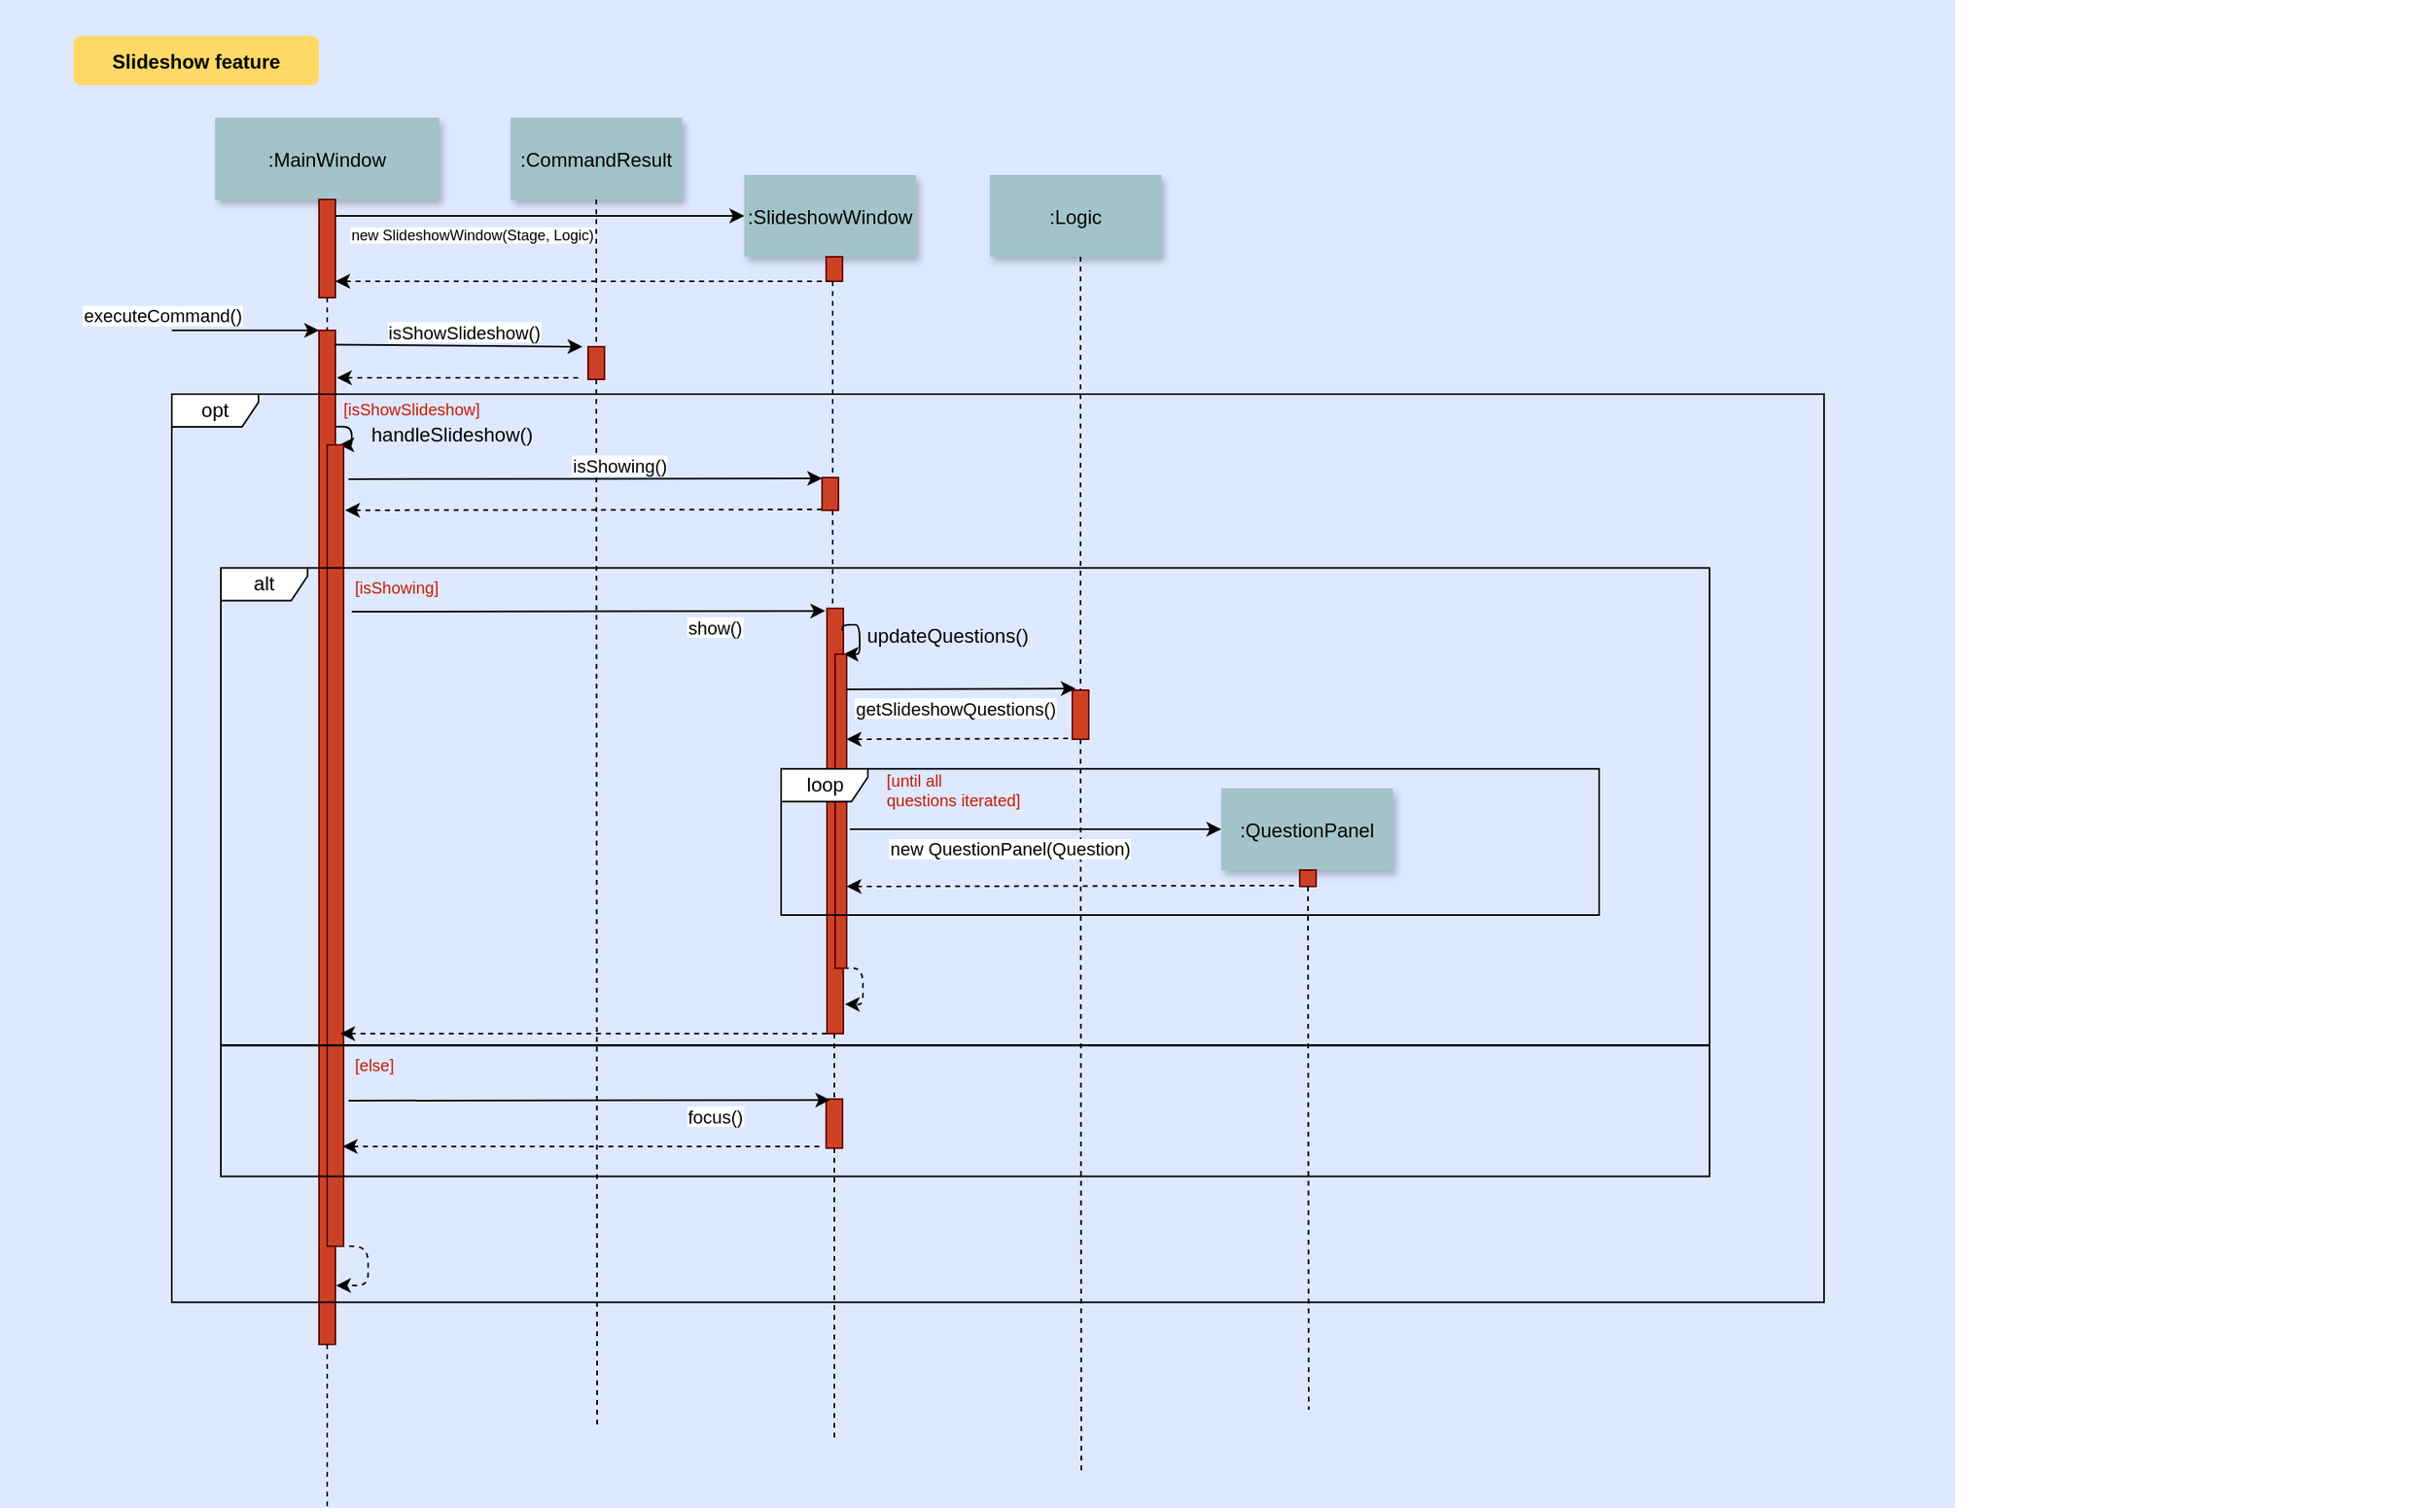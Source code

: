 <mxfile version="12.1.3" type="device" pages="1"><diagram name="Page-1" id="9361dd3d-8414-5efd-6122-117bd74ce7a7"><mxGraphModel dx="932" dy="917" grid="1" gridSize="10" guides="1" tooltips="1" connect="1" arrows="1" fold="1" page="0" pageScale="1.5" pageWidth="826" pageHeight="1169" background="#ffffff" math="0" shadow="0"><root><mxCell id="0"/><mxCell id="1" parent="0"/><mxCell id="69" value="" style="fillColor=#DEE8FF;strokeColor=none" parent="1" vertex="1"><mxGeometry x="5" y="-2" width="1195" height="922" as="geometry"/></mxCell><mxCell id="fjkoWwOl3rDA__cH2UTF-113" style="edgeStyle=orthogonalEdgeStyle;rounded=1;orthogonalLoop=1;jettySize=auto;html=1;exitX=0.988;exitY=0.095;exitDx=0;exitDy=0;exitPerimeter=0;entryX=0.75;entryY=0;entryDx=0;entryDy=0;" parent="1" source="2" target="fjkoWwOl3rDA__cH2UTF-107" edge="1"><mxGeometry relative="1" as="geometry"><Array as="points"><mxPoint x="220" y="259"/><mxPoint x="220" y="270"/></Array></mxGeometry></mxCell><mxCell id="2" value="" style="fillColor=#CC4125;strokeColor=#660000" parent="1" vertex="1"><mxGeometry x="200" y="200" width="10" height="620" as="geometry"/></mxCell><mxCell id="3" value="executeCommand()" style="edgeStyle=none;verticalLabelPosition=top;verticalAlign=bottom;labelPosition=left;align=right" parent="1" edge="1"><mxGeometry x="110" y="100" width="100" height="100" as="geometry"><mxPoint x="110" y="200" as="sourcePoint"/><mxPoint x="200" y="200" as="targetPoint"/></mxGeometry></mxCell><mxCell id="4" value=":MainWindow" style="shadow=1;fillColor=#A2C4C9;strokeColor=none" parent="1" vertex="1"><mxGeometry x="136.5" y="70" width="137" height="50" as="geometry"/></mxCell><mxCell id="7" value=":CommandResult" style="shadow=1;fillColor=#A2C4C9;strokeColor=none" parent="1" vertex="1"><mxGeometry x="317" y="70" width="105" height="50" as="geometry"/></mxCell><mxCell id="33" value="" style="edgeStyle=elbowEdgeStyle;elbow=horizontal;endArrow=none;dashed=1" parent="1" source="fjkoWwOl3rDA__cH2UTF-145" target="2" edge="1"><mxGeometry x="230.0" y="310" width="100" height="100" as="geometry"><mxPoint x="230.0" y="410" as="sourcePoint"/><mxPoint x="330" y="310" as="targetPoint"/></mxGeometry></mxCell><mxCell id="44" value="" style="edgeStyle=none;dashed=1;endArrow=none" parent="1" source="2" edge="1"><mxGeometry x="50" y="360" width="100" height="100" as="geometry"><mxPoint x="50" y="460" as="sourcePoint"/><mxPoint x="205" y="920" as="targetPoint"/></mxGeometry></mxCell><mxCell id="71" value="Slideshow feature" style="rounded=1;fontStyle=1;fillColor=#FFD966;strokeColor=none" parent="1" vertex="1"><mxGeometry x="50" y="20" width="150" height="30" as="geometry"/></mxCell><mxCell id="fjkoWwOl3rDA__cH2UTF-115" style="edgeStyle=orthogonalEdgeStyle;rounded=1;orthogonalLoop=1;jettySize=auto;html=1;exitX=0.75;exitY=1;exitDx=0;exitDy=0;entryX=1.043;entryY=0.942;entryDx=0;entryDy=0;dashed=1;entryPerimeter=0;" parent="1" source="fjkoWwOl3rDA__cH2UTF-107" target="2" edge="1"><mxGeometry relative="1" as="geometry"><mxPoint x="212.172" y="293.207" as="sourcePoint"/><mxPoint x="210.103" y="305.621" as="targetPoint"/><Array as="points"><mxPoint x="230" y="760"/><mxPoint x="230" y="784"/></Array></mxGeometry></mxCell><mxCell id="fjkoWwOl3rDA__cH2UTF-107" value="" style="fillColor=#CC4125;strokeColor=#660000" parent="1" vertex="1"><mxGeometry x="205" y="270" width="10" height="490" as="geometry"/></mxCell><mxCell id="fjkoWwOl3rDA__cH2UTF-116" value="handleSlideshow()" style="text;html=1;" parent="1" vertex="1"><mxGeometry x="230" y="250" width="70" height="30" as="geometry"/></mxCell><mxCell id="fjkoWwOl3rDA__cH2UTF-118" value="" style="fillColor=#CC4125;strokeColor=#660000" parent="1" vertex="1"><mxGeometry x="364.5" y="210" width="10" height="20" as="geometry"/></mxCell><mxCell id="fjkoWwOl3rDA__cH2UTF-119" value="isShowSlideshow()" style="edgeStyle=none;verticalLabelPosition=top;verticalAlign=bottom;labelPosition=left;align=right;exitX=1.286;exitY=0.067;exitDx=0;exitDy=0;exitPerimeter=0;" parent="1" edge="1"><mxGeometry x="-3" y="60" width="100" height="100" as="geometry"><mxPoint x="209.86" y="208.71" as="sourcePoint"/><mxPoint x="361" y="210" as="targetPoint"/><mxPoint x="52" y="1" as="offset"/></mxGeometry></mxCell><mxCell id="fjkoWwOl3rDA__cH2UTF-120" value="" style="edgeStyle=none;verticalLabelPosition=top;verticalAlign=bottom;labelPosition=left;align=right;endArrow=none;startArrow=classic;dashed=1;" parent="1" edge="1"><mxGeometry x="279" y="129.259" width="100" height="100" as="geometry"><mxPoint x="211" y="229" as="sourcePoint"/><mxPoint x="360" y="229" as="targetPoint"/></mxGeometry></mxCell><mxCell id="fjkoWwOl3rDA__cH2UTF-121" value="" style="edgeStyle=elbowEdgeStyle;elbow=horizontal;endArrow=none;dashed=1" parent="1" source="7" target="fjkoWwOl3rDA__cH2UTF-118" edge="1"><mxGeometry x="394.5" y="320" width="100" height="100" as="geometry"><mxPoint x="369.776" y="130.0" as="sourcePoint"/><mxPoint x="494.5" y="320" as="targetPoint"/></mxGeometry></mxCell><mxCell id="fjkoWwOl3rDA__cH2UTF-122" value="" style="edgeStyle=none;dashed=1;endArrow=none" parent="1" source="fjkoWwOl3rDA__cH2UTF-118" edge="1"><mxGeometry x="214.5" y="370" width="100" height="100" as="geometry"><mxPoint x="214.5" y="470" as="sourcePoint"/><mxPoint x="370" y="870" as="targetPoint"/></mxGeometry></mxCell><mxCell id="fjkoWwOl3rDA__cH2UTF-141" value=":SlideshowWindow" style="shadow=1;fillColor=#A2C4C9;strokeColor=none" parent="1" vertex="1"><mxGeometry x="460" y="105" width="105" height="50" as="geometry"/></mxCell><mxCell id="fjkoWwOl3rDA__cH2UTF-142" value="" style="fillColor=#CC4125;strokeColor=#660000" parent="1" vertex="1"><mxGeometry x="510.5" y="370" width="10" height="260" as="geometry"/></mxCell><mxCell id="fjkoWwOl3rDA__cH2UTF-143" value="" style="edgeStyle=elbowEdgeStyle;elbow=horizontal;endArrow=none;dashed=1" parent="1" source="fjkoWwOl3rDA__cH2UTF-183" target="fjkoWwOl3rDA__cH2UTF-142" edge="1"><mxGeometry x="537.5" y="355" width="100" height="100" as="geometry"><mxPoint x="512.776" y="165.0" as="sourcePoint"/><mxPoint x="637.5" y="355" as="targetPoint"/></mxGeometry></mxCell><mxCell id="fjkoWwOl3rDA__cH2UTF-144" value="" style="edgeStyle=none;dashed=1;endArrow=none" parent="1" source="fjkoWwOl3rDA__cH2UTF-189" edge="1"><mxGeometry x="359.5" y="380" width="100" height="100" as="geometry"><mxPoint x="515" y="630" as="sourcePoint"/><mxPoint x="515" y="880" as="targetPoint"/></mxGeometry></mxCell><mxCell id="fjkoWwOl3rDA__cH2UTF-145" value="" style="fillColor=#CC4125;strokeColor=#660000" parent="1" vertex="1"><mxGeometry x="200" y="120" width="10" height="60" as="geometry"/></mxCell><mxCell id="fjkoWwOl3rDA__cH2UTF-146" value="" style="edgeStyle=elbowEdgeStyle;elbow=horizontal;endArrow=none;dashed=1" parent="1" source="4" target="fjkoWwOl3rDA__cH2UTF-145" edge="1"><mxGeometry x="230.0" y="310" width="100" height="100" as="geometry"><mxPoint x="205.286" y="120" as="sourcePoint"/><mxPoint x="205.286" y="170" as="targetPoint"/></mxGeometry></mxCell><mxCell id="fjkoWwOl3rDA__cH2UTF-147" value="new SlideshowWindow(Stage, Logic)" style="edgeStyle=none;verticalLabelPosition=top;verticalAlign=bottom;labelPosition=left;align=right;fontSize=9;" parent="1" edge="1"><mxGeometry width="100" height="100" as="geometry"><mxPoint x="210" y="130" as="sourcePoint"/><mxPoint x="460" y="130" as="targetPoint"/><mxPoint x="35" y="20" as="offset"/></mxGeometry></mxCell><mxCell id="fjkoWwOl3rDA__cH2UTF-149" value="show()" style="edgeStyle=none;verticalLabelPosition=top;verticalAlign=bottom;labelPosition=left;align=right;entryX=-0.107;entryY=0.006;entryDx=0;entryDy=0;entryPerimeter=0;" parent="1" target="fjkoWwOl3rDA__cH2UTF-142" edge="1"><mxGeometry x="2.5" y="130" width="100" height="100" as="geometry"><mxPoint x="220" y="372" as="sourcePoint"/><mxPoint x="502.5" y="371" as="targetPoint"/><mxPoint x="96" y="19" as="offset"/></mxGeometry></mxCell><mxCell id="fjkoWwOl3rDA__cH2UTF-153" style="edgeStyle=orthogonalEdgeStyle;rounded=1;orthogonalLoop=1;jettySize=auto;html=1;exitX=0.967;exitY=0.323;exitDx=0;exitDy=0;entryX=0.75;entryY=0;entryDx=0;entryDy=0;exitPerimeter=0;" parent="1" target="fjkoWwOl3rDA__cH2UTF-155" edge="1"><mxGeometry relative="1" as="geometry"><mxPoint x="519.914" y="383.552" as="sourcePoint"/><Array as="points"><mxPoint x="530.5" y="380"/><mxPoint x="530.5" y="398"/></Array></mxGeometry></mxCell><mxCell id="fjkoWwOl3rDA__cH2UTF-154" style="edgeStyle=orthogonalEdgeStyle;rounded=1;orthogonalLoop=1;jettySize=auto;html=1;exitX=0.75;exitY=1;exitDx=0;exitDy=0;dashed=1;entryX=1.1;entryY=0.931;entryDx=0;entryDy=0;entryPerimeter=0;" parent="1" source="fjkoWwOl3rDA__cH2UTF-155" target="fjkoWwOl3rDA__cH2UTF-142" edge="1"><mxGeometry relative="1" as="geometry"><mxPoint x="522.672" y="431.207" as="sourcePoint"/><mxPoint x="530.5" y="490" as="targetPoint"/><Array as="points"><mxPoint x="532.5" y="590"/><mxPoint x="532.5" y="613"/></Array></mxGeometry></mxCell><mxCell id="fjkoWwOl3rDA__cH2UTF-155" value="" style="fillColor=#CC4125;strokeColor=#660000" parent="1" vertex="1"><mxGeometry x="515.5" y="398" width="7" height="192" as="geometry"/></mxCell><mxCell id="fjkoWwOl3rDA__cH2UTF-156" value="updateQuestions()" style="text;html=1;" parent="1" vertex="1"><mxGeometry x="532.5" y="373" width="100" height="30" as="geometry"/></mxCell><mxCell id="fjkoWwOl3rDA__cH2UTF-157" value=":Logic" style="shadow=1;fillColor=#A2C4C9;strokeColor=none" parent="1" vertex="1"><mxGeometry x="610" y="105" width="105" height="50" as="geometry"/></mxCell><mxCell id="fjkoWwOl3rDA__cH2UTF-158" value="" style="fillColor=#CC4125;strokeColor=#660000" parent="1" vertex="1"><mxGeometry x="660.5" y="420" width="10" height="30" as="geometry"/></mxCell><mxCell id="fjkoWwOl3rDA__cH2UTF-159" value="" style="edgeStyle=elbowEdgeStyle;elbow=horizontal;endArrow=none;dashed=1" parent="1" source="fjkoWwOl3rDA__cH2UTF-157" target="fjkoWwOl3rDA__cH2UTF-158" edge="1"><mxGeometry x="687.5" y="355" width="100" height="100" as="geometry"><mxPoint x="662.776" y="165.0" as="sourcePoint"/><mxPoint x="787.5" y="355" as="targetPoint"/></mxGeometry></mxCell><mxCell id="fjkoWwOl3rDA__cH2UTF-160" value="" style="edgeStyle=none;dashed=1;endArrow=none" parent="1" source="fjkoWwOl3rDA__cH2UTF-158" edge="1"><mxGeometry x="510" y="470" width="100" height="100" as="geometry"><mxPoint x="510" y="570" as="sourcePoint"/><mxPoint x="666" y="900" as="targetPoint"/></mxGeometry></mxCell><mxCell id="fjkoWwOl3rDA__cH2UTF-161" value="" style="edgeStyle=none;verticalLabelPosition=top;verticalAlign=bottom;labelPosition=left;align=right;endArrow=none;startArrow=classic;dashed=1;" parent="1" edge="1"><mxGeometry x="578.5" y="349.759" width="100" height="100" as="geometry"><mxPoint x="522.5" y="450" as="sourcePoint"/><mxPoint x="659.5" y="449.5" as="targetPoint"/></mxGeometry></mxCell><mxCell id="fjkoWwOl3rDA__cH2UTF-162" value="getSlideshowQuestions()" style="edgeStyle=none;verticalLabelPosition=top;verticalAlign=bottom;labelPosition=left;align=right;" parent="1" edge="1"><mxGeometry x="2.5" y="130" width="100" height="100" as="geometry"><mxPoint x="522.5" y="419.5" as="sourcePoint"/><mxPoint x="662.5" y="419" as="targetPoint"/><mxPoint x="60" y="21" as="offset"/></mxGeometry></mxCell><mxCell id="fjkoWwOl3rDA__cH2UTF-163" value=":QuestionPanel" style="shadow=1;fillColor=#A2C4C9;strokeColor=none" parent="1" vertex="1"><mxGeometry x="751.5" y="480" width="105" height="50" as="geometry"/></mxCell><mxCell id="fjkoWwOl3rDA__cH2UTF-164" value="" style="fillColor=#CC4125;strokeColor=#660000" parent="1" vertex="1"><mxGeometry x="799.5" y="530" width="10" height="10" as="geometry"/></mxCell><mxCell id="fjkoWwOl3rDA__cH2UTF-165" value="" style="edgeStyle=elbowEdgeStyle;elbow=horizontal;endArrow=none;dashed=1" parent="1" source="fjkoWwOl3rDA__cH2UTF-163" target="fjkoWwOl3rDA__cH2UTF-164" edge="1"><mxGeometry x="829" y="730" width="100" height="100" as="geometry"><mxPoint x="804.276" y="540" as="sourcePoint"/><mxPoint x="929" y="730" as="targetPoint"/></mxGeometry></mxCell><mxCell id="fjkoWwOl3rDA__cH2UTF-166" value="" style="edgeStyle=none;dashed=1;endArrow=none" parent="1" source="fjkoWwOl3rDA__cH2UTF-164" edge="1"><mxGeometry x="649" y="685" width="100" height="100" as="geometry"><mxPoint x="649" y="785" as="sourcePoint"/><mxPoint x="805" y="860" as="targetPoint"/></mxGeometry></mxCell><mxCell id="fjkoWwOl3rDA__cH2UTF-168" value="new QuestionPanel(Question)" style="edgeStyle=none;verticalLabelPosition=top;verticalAlign=bottom;labelPosition=left;align=right;entryX=0;entryY=0.5;entryDx=0;entryDy=0;" parent="1" target="fjkoWwOl3rDA__cH2UTF-163" edge="1"><mxGeometry x="1.5" y="210.5" width="100" height="100" as="geometry"><mxPoint x="524.5" y="505" as="sourcePoint"/><mxPoint x="661.5" y="499.5" as="targetPoint"/><mxPoint x="60" y="21" as="offset"/></mxGeometry></mxCell><mxCell id="fjkoWwOl3rDA__cH2UTF-169" value="" style="edgeStyle=none;verticalLabelPosition=top;verticalAlign=bottom;labelPosition=left;align=right;endArrow=none;startArrow=classic;dashed=1;" parent="1" edge="1"><mxGeometry x="715.5" y="439.759" width="100" height="100" as="geometry"><mxPoint x="522.5" y="540" as="sourcePoint"/><mxPoint x="796.5" y="539.5" as="targetPoint"/></mxGeometry></mxCell><mxCell id="fjkoWwOl3rDA__cH2UTF-170" value="" style="fillColor=#CC4125;strokeColor=#660000" parent="1" vertex="1"><mxGeometry x="510" y="155" width="10" height="15" as="geometry"/></mxCell><mxCell id="fjkoWwOl3rDA__cH2UTF-171" value="" style="edgeStyle=elbowEdgeStyle;elbow=horizontal;endArrow=none;dashed=1" parent="1" source="fjkoWwOl3rDA__cH2UTF-141" target="fjkoWwOl3rDA__cH2UTF-170" edge="1"><mxGeometry x="537.5" y="355" width="100" height="100" as="geometry"><mxPoint x="513" y="155" as="sourcePoint"/><mxPoint x="513" y="240" as="targetPoint"/></mxGeometry></mxCell><mxCell id="fjkoWwOl3rDA__cH2UTF-172" value="" style="edgeStyle=none;verticalLabelPosition=top;verticalAlign=bottom;labelPosition=left;align=right;endArrow=none;startArrow=classic;dashed=1;" parent="1" edge="1"><mxGeometry x="431.5" y="70.259" width="100" height="100" as="geometry"><mxPoint x="210" y="170" as="sourcePoint"/><mxPoint x="512.5" y="170" as="targetPoint"/></mxGeometry></mxCell><mxCell id="fjkoWwOl3rDA__cH2UTF-174" value="" style="group" parent="1" vertex="1" connectable="0"><mxGeometry x="415.5" y="462.5" width="500" height="95" as="geometry"/></mxCell><mxCell id="fjkoWwOl3rDA__cH2UTF-175" value="loop" style="shape=umlFrame;whiteSpace=wrap;html=1;width=53;height=20;" parent="fjkoWwOl3rDA__cH2UTF-174" vertex="1"><mxGeometry x="67" y="5.588" width="500.0" height="89.412" as="geometry"/></mxCell><mxCell id="fjkoWwOl3rDA__cH2UTF-176" value="&lt;font color=&quot;#c91b00&quot; style=&quot;font-size: 10px;&quot;&gt;[until all&lt;br style=&quot;font-size: 10px;&quot;&gt;questions iterated]&lt;/font&gt;" style="text;html=1;fontSize=10;" parent="fjkoWwOl3rDA__cH2UTF-174" vertex="1"><mxGeometry x="129.013" width="228.261" height="33.529" as="geometry"/></mxCell><mxCell id="fjkoWwOl3rDA__cH2UTF-179" value="" style="edgeStyle=none;verticalLabelPosition=top;verticalAlign=bottom;labelPosition=left;align=right;endArrow=none;startArrow=classic;dashed=1;entryX=0.25;entryY=1;entryDx=0;entryDy=0;" parent="1" target="fjkoWwOl3rDA__cH2UTF-142" edge="1"><mxGeometry x="409" y="529.759" width="100" height="100" as="geometry"><mxPoint x="213" y="630" as="sourcePoint"/><mxPoint x="490" y="629.5" as="targetPoint"/></mxGeometry></mxCell><mxCell id="fjkoWwOl3rDA__cH2UTF-184" value="isShowing()" style="edgeStyle=none;verticalLabelPosition=top;verticalAlign=bottom;labelPosition=left;align=right;" parent="1" edge="1"><mxGeometry x="143.5" y="140.5" width="100" height="100" as="geometry"><mxPoint x="218" y="291" as="sourcePoint"/><mxPoint x="507.5" y="290.5" as="targetPoint"/><mxPoint x="52" y="1" as="offset"/></mxGeometry></mxCell><mxCell id="fjkoWwOl3rDA__cH2UTF-185" value="" style="edgeStyle=none;verticalLabelPosition=top;verticalAlign=bottom;labelPosition=left;align=right;endArrow=none;startArrow=classic;dashed=1;" parent="1" edge="1"><mxGeometry x="426.5" y="209.759" width="100" height="100" as="geometry"><mxPoint x="216" y="310" as="sourcePoint"/><mxPoint x="507.5" y="309.5" as="targetPoint"/></mxGeometry></mxCell><mxCell id="fjkoWwOl3rDA__cH2UTF-183" value="" style="fillColor=#CC4125;strokeColor=#660000" parent="1" vertex="1"><mxGeometry x="507.5" y="290" width="10" height="20" as="geometry"/></mxCell><mxCell id="fjkoWwOl3rDA__cH2UTF-188" value="" style="edgeStyle=elbowEdgeStyle;elbow=horizontal;endArrow=none;dashed=1" parent="1" source="fjkoWwOl3rDA__cH2UTF-170" target="fjkoWwOl3rDA__cH2UTF-183" edge="1"><mxGeometry x="537.5" y="355" width="100" height="100" as="geometry"><mxPoint x="515" y="170" as="sourcePoint"/><mxPoint x="515" y="370" as="targetPoint"/></mxGeometry></mxCell><mxCell id="fjkoWwOl3rDA__cH2UTF-189" value="" style="fillColor=#CC4125;strokeColor=#660000" parent="1" vertex="1"><mxGeometry x="510" y="670" width="10" height="30" as="geometry"/></mxCell><mxCell id="fjkoWwOl3rDA__cH2UTF-190" value="" style="edgeStyle=none;dashed=1;endArrow=none" parent="1" target="fjkoWwOl3rDA__cH2UTF-189" edge="1"><mxGeometry x="359.5" y="380" width="100" height="100" as="geometry"><mxPoint x="515" y="630" as="sourcePoint"/><mxPoint x="515" y="760" as="targetPoint"/></mxGeometry></mxCell><mxCell id="fjkoWwOl3rDA__cH2UTF-191" value="focus()" style="edgeStyle=none;verticalLabelPosition=top;verticalAlign=bottom;labelPosition=left;align=right;entryX=-0.107;entryY=0.006;entryDx=0;entryDy=0;entryPerimeter=0;" parent="1" edge="1"><mxGeometry x="5.5" y="429" width="100" height="100" as="geometry"><mxPoint x="218" y="671" as="sourcePoint"/><mxPoint x="512.43" y="670.56" as="targetPoint"/><mxPoint x="96" y="19" as="offset"/></mxGeometry></mxCell><mxCell id="fjkoWwOl3rDA__cH2UTF-192" value="" style="edgeStyle=none;verticalLabelPosition=top;verticalAlign=bottom;labelPosition=left;align=right;endArrow=none;startArrow=classic;dashed=1;entryX=0.25;entryY=1;entryDx=0;entryDy=0;" parent="1" edge="1"><mxGeometry x="403.5" y="598.759" width="100" height="100" as="geometry"><mxPoint x="214.5" y="699" as="sourcePoint"/><mxPoint x="507.5" y="699" as="targetPoint"/></mxGeometry></mxCell><mxCell id="fjkoWwOl3rDA__cH2UTF-201" value="" style="group" parent="1" vertex="1" connectable="0"><mxGeometry x="140" y="345.235" width="1350" height="450" as="geometry"/></mxCell><mxCell id="fjkoWwOl3rDA__cH2UTF-199" value="" style="html=1;fontSize=10;fillColor=none;" parent="fjkoWwOl3rDA__cH2UTF-201" vertex="1"><mxGeometry y="292.059" width="910" height="80" as="geometry"/></mxCell><mxCell id="fjkoWwOl3rDA__cH2UTF-200" value="&lt;font color=&quot;#c91b00&quot;&gt;[else]&lt;/font&gt;" style="text;html=1;fontSize=10;" parent="fjkoWwOl3rDA__cH2UTF-201" vertex="1"><mxGeometry x="80" y="292.059" width="277" height="29" as="geometry"/></mxCell><mxCell id="fjkoWwOl3rDA__cH2UTF-181" value="alt" style="shape=umlFrame;whiteSpace=wrap;html=1;width=53;height=20;" parent="fjkoWwOl3rDA__cH2UTF-201" vertex="1"><mxGeometry width="910.0" height="291.765" as="geometry"/></mxCell><mxCell id="fjkoWwOl3rDA__cH2UTF-182" value="&lt;span style=&quot;color: rgb(201 , 27 , 0)&quot;&gt;[isShowing]&lt;/span&gt;" style="text;html=1;fontSize=10;" parent="fjkoWwOl3rDA__cH2UTF-201" vertex="1"><mxGeometry x="80.213" y="0.197" width="415.435" height="109.412" as="geometry"/></mxCell><mxCell id="fjkoWwOl3rDA__cH2UTF-137" value="" style="group" parent="fjkoWwOl3rDA__cH2UTF-201" vertex="1" connectable="0"><mxGeometry x="-30" y="-141" width="1010" height="590" as="geometry"/></mxCell><mxCell id="fjkoWwOl3rDA__cH2UTF-135" value="opt" style="shape=umlFrame;whiteSpace=wrap;html=1;width=53;height=20;" parent="fjkoWwOl3rDA__cH2UTF-137" vertex="1"><mxGeometry y="34.706" width="1010.0" height="555.294" as="geometry"/></mxCell><mxCell id="fjkoWwOl3rDA__cH2UTF-136" value="&lt;font color=&quot;#c91b00&quot; style=&quot;font-size: 10px;&quot;&gt;[isShowSlideshow]&lt;/font&gt;" style="text;html=1;fontSize=10;" parent="fjkoWwOl3rDA__cH2UTF-137" vertex="1"><mxGeometry x="103" y="31.5" width="412" height="25" as="geometry"/></mxCell></root></mxGraphModel></diagram></mxfile>